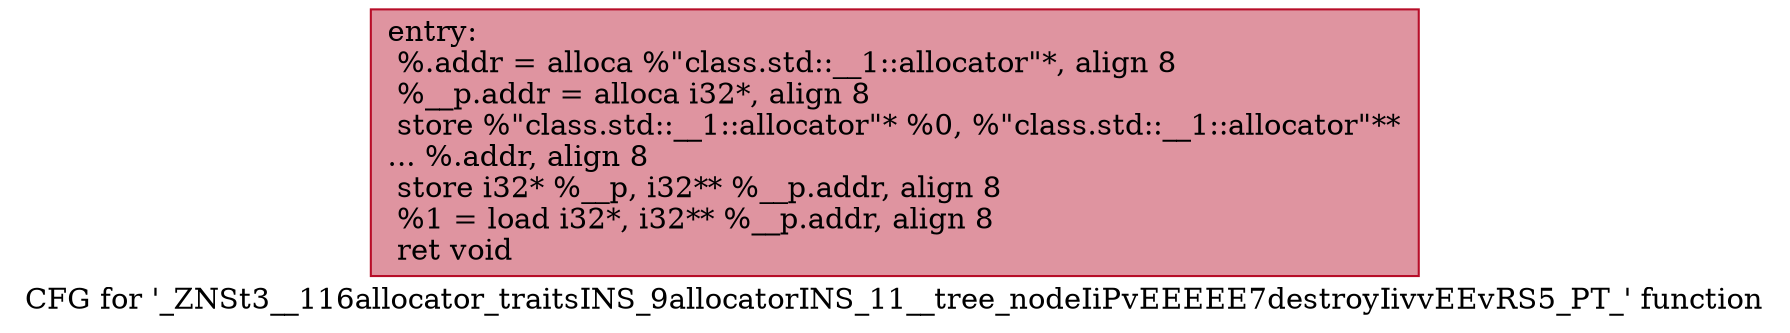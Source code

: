digraph "CFG for '_ZNSt3__116allocator_traitsINS_9allocatorINS_11__tree_nodeIiPvEEEEE7destroyIivvEEvRS5_PT_' function" {
	label="CFG for '_ZNSt3__116allocator_traitsINS_9allocatorINS_11__tree_nodeIiPvEEEEE7destroyIivvEEvRS5_PT_' function";

	Node0x600002551880 [shape=record,color="#b70d28ff", style=filled, fillcolor="#b70d2870",label="{entry:\l  %.addr = alloca %\"class.std::__1::allocator\"*, align 8\l  %__p.addr = alloca i32*, align 8\l  store %\"class.std::__1::allocator\"* %0, %\"class.std::__1::allocator\"**\l... %.addr, align 8\l  store i32* %__p, i32** %__p.addr, align 8\l  %1 = load i32*, i32** %__p.addr, align 8\l  ret void\l}"];
}
